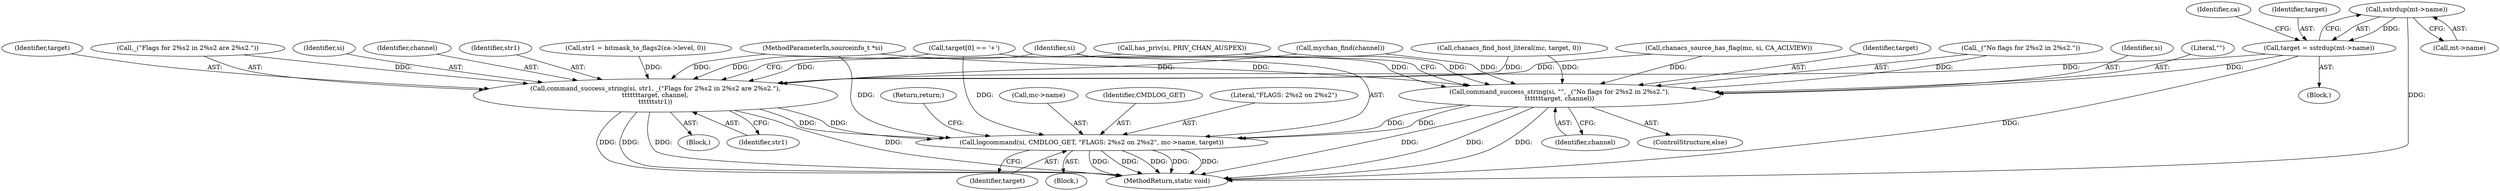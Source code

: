 digraph "0_atheme_c597156adc60a45b5f827793cd420945f47bc03b_1@API" {
"1000413" [label="(Call,sstrdup(mt->name))"];
"1000411" [label="(Call,target = sstrdup(mt->name))"];
"1000435" [label="(Call,command_success_string(si, str1, _(\"Flags for \2%s\2 in \2%s\2 are \2%s\2.\"),\n\t\t\t\t\t\ttarget, channel,\n\t\t\t\t\t\tstr1))"];
"1000451" [label="(Call,logcommand(si, CMDLOG_GET, \"FLAGS: \2%s\2 on \2%s\2\", mc->name, target))"];
"1000444" [label="(Call,command_success_string(si, \"\", _(\"No flags for \2%s\2 in \2%s\2.\"),\n\t\t\t\t\t\ttarget, channel))"];
"1000454" [label="(Literal,\"FLAGS: \2%s\2 on \2%s\2\")"];
"1000459" [label="(Return,return;)"];
"1000373" [label="(Call,chanacs_source_has_flag(mc, si, CA_ACLVIEW))"];
"1000156" [label="(Call,mychan_find(channel))"];
"1000413" [label="(Call,sstrdup(mt->name))"];
"1000177" [label="(Call,has_priv(si, PRIV_CHAN_AUSPEX))"];
"1000394" [label="(Block,)"];
"1000447" [label="(Call,_(\"No flags for \2%s\2 in \2%s\2.\"))"];
"1000435" [label="(Call,command_success_string(si, str1, _(\"Flags for \2%s\2 in \2%s\2 are \2%s\2.\"),\n\t\t\t\t\t\ttarget, channel,\n\t\t\t\t\t\tstr1))"];
"1000107" [label="(MethodParameterIn,sourceinfo_t *si)"];
"1000444" [label="(Call,command_success_string(si, \"\", _(\"No flags for \2%s\2 in \2%s\2.\"),\n\t\t\t\t\t\ttarget, channel))"];
"1000437" [label="(Identifier,str1)"];
"1000450" [label="(Identifier,channel)"];
"1000418" [label="(Identifier,ca)"];
"1000458" [label="(Identifier,target)"];
"1000445" [label="(Identifier,si)"];
"1000443" [label="(ControlStructure,else)"];
"1000440" [label="(Identifier,target)"];
"1000412" [label="(Identifier,target)"];
"1000363" [label="(Block,)"];
"1000389" [label="(Call,chanacs_find_host_literal(mc, target, 0))"];
"1000427" [label="(Block,)"];
"1000411" [label="(Call,target = sstrdup(mt->name))"];
"1000195" [label="(Call,target[0] == '+')"];
"1000428" [label="(Call,str1 = bitmask_to_flags2(ca->level, 0))"];
"1000442" [label="(Identifier,str1)"];
"1000455" [label="(Call,mc->name)"];
"1000452" [label="(Identifier,si)"];
"1000453" [label="(Identifier,CMDLOG_GET)"];
"1000438" [label="(Call,_(\"Flags for \2%s\2 in \2%s\2 are \2%s\2.\"))"];
"1000414" [label="(Call,mt->name)"];
"1001048" [label="(MethodReturn,static void)"];
"1000436" [label="(Identifier,si)"];
"1000446" [label="(Literal,\"\")"];
"1000449" [label="(Identifier,target)"];
"1000441" [label="(Identifier,channel)"];
"1000451" [label="(Call,logcommand(si, CMDLOG_GET, \"FLAGS: \2%s\2 on \2%s\2\", mc->name, target))"];
"1000413" -> "1000411"  [label="AST: "];
"1000413" -> "1000414"  [label="CFG: "];
"1000414" -> "1000413"  [label="AST: "];
"1000411" -> "1000413"  [label="CFG: "];
"1000413" -> "1001048"  [label="DDG: "];
"1000413" -> "1000411"  [label="DDG: "];
"1000411" -> "1000394"  [label="AST: "];
"1000412" -> "1000411"  [label="AST: "];
"1000418" -> "1000411"  [label="CFG: "];
"1000411" -> "1001048"  [label="DDG: "];
"1000411" -> "1000435"  [label="DDG: "];
"1000411" -> "1000444"  [label="DDG: "];
"1000435" -> "1000427"  [label="AST: "];
"1000435" -> "1000442"  [label="CFG: "];
"1000436" -> "1000435"  [label="AST: "];
"1000437" -> "1000435"  [label="AST: "];
"1000438" -> "1000435"  [label="AST: "];
"1000440" -> "1000435"  [label="AST: "];
"1000441" -> "1000435"  [label="AST: "];
"1000442" -> "1000435"  [label="AST: "];
"1000452" -> "1000435"  [label="CFG: "];
"1000435" -> "1001048"  [label="DDG: "];
"1000435" -> "1001048"  [label="DDG: "];
"1000435" -> "1001048"  [label="DDG: "];
"1000435" -> "1001048"  [label="DDG: "];
"1000177" -> "1000435"  [label="DDG: "];
"1000373" -> "1000435"  [label="DDG: "];
"1000107" -> "1000435"  [label="DDG: "];
"1000428" -> "1000435"  [label="DDG: "];
"1000438" -> "1000435"  [label="DDG: "];
"1000389" -> "1000435"  [label="DDG: "];
"1000195" -> "1000435"  [label="DDG: "];
"1000156" -> "1000435"  [label="DDG: "];
"1000435" -> "1000451"  [label="DDG: "];
"1000435" -> "1000451"  [label="DDG: "];
"1000451" -> "1000363"  [label="AST: "];
"1000451" -> "1000458"  [label="CFG: "];
"1000452" -> "1000451"  [label="AST: "];
"1000453" -> "1000451"  [label="AST: "];
"1000454" -> "1000451"  [label="AST: "];
"1000455" -> "1000451"  [label="AST: "];
"1000458" -> "1000451"  [label="AST: "];
"1000459" -> "1000451"  [label="CFG: "];
"1000451" -> "1001048"  [label="DDG: "];
"1000451" -> "1001048"  [label="DDG: "];
"1000451" -> "1001048"  [label="DDG: "];
"1000451" -> "1001048"  [label="DDG: "];
"1000451" -> "1001048"  [label="DDG: "];
"1000444" -> "1000451"  [label="DDG: "];
"1000444" -> "1000451"  [label="DDG: "];
"1000107" -> "1000451"  [label="DDG: "];
"1000195" -> "1000451"  [label="DDG: "];
"1000444" -> "1000443"  [label="AST: "];
"1000444" -> "1000450"  [label="CFG: "];
"1000445" -> "1000444"  [label="AST: "];
"1000446" -> "1000444"  [label="AST: "];
"1000447" -> "1000444"  [label="AST: "];
"1000449" -> "1000444"  [label="AST: "];
"1000450" -> "1000444"  [label="AST: "];
"1000452" -> "1000444"  [label="CFG: "];
"1000444" -> "1001048"  [label="DDG: "];
"1000444" -> "1001048"  [label="DDG: "];
"1000444" -> "1001048"  [label="DDG: "];
"1000177" -> "1000444"  [label="DDG: "];
"1000373" -> "1000444"  [label="DDG: "];
"1000107" -> "1000444"  [label="DDG: "];
"1000447" -> "1000444"  [label="DDG: "];
"1000389" -> "1000444"  [label="DDG: "];
"1000195" -> "1000444"  [label="DDG: "];
"1000156" -> "1000444"  [label="DDG: "];
}
